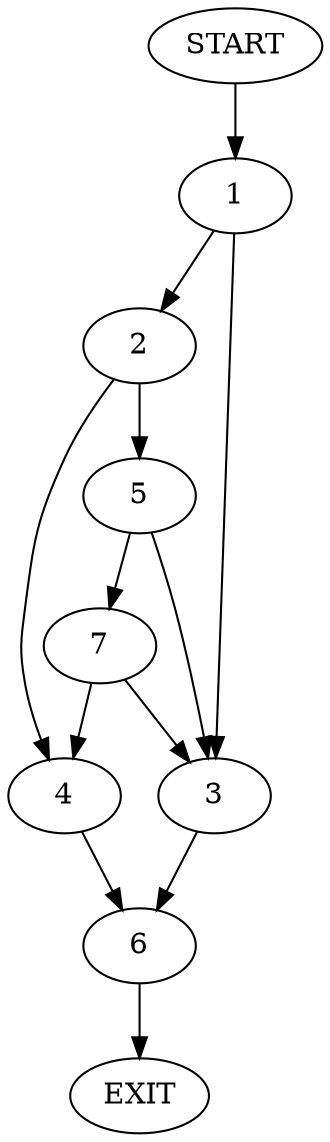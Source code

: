 digraph {
0 [label="START"];
1;
2;
3;
4;
5;
6;
7;
8 [label="EXIT"];
0 -> 1;
1 -> 2;
1 -> 3;
2 -> 4;
2 -> 5;
3 -> 6;
4 -> 6;
5 -> 7;
5 -> 3;
7 -> 4;
7 -> 3;
6 -> 8;
}